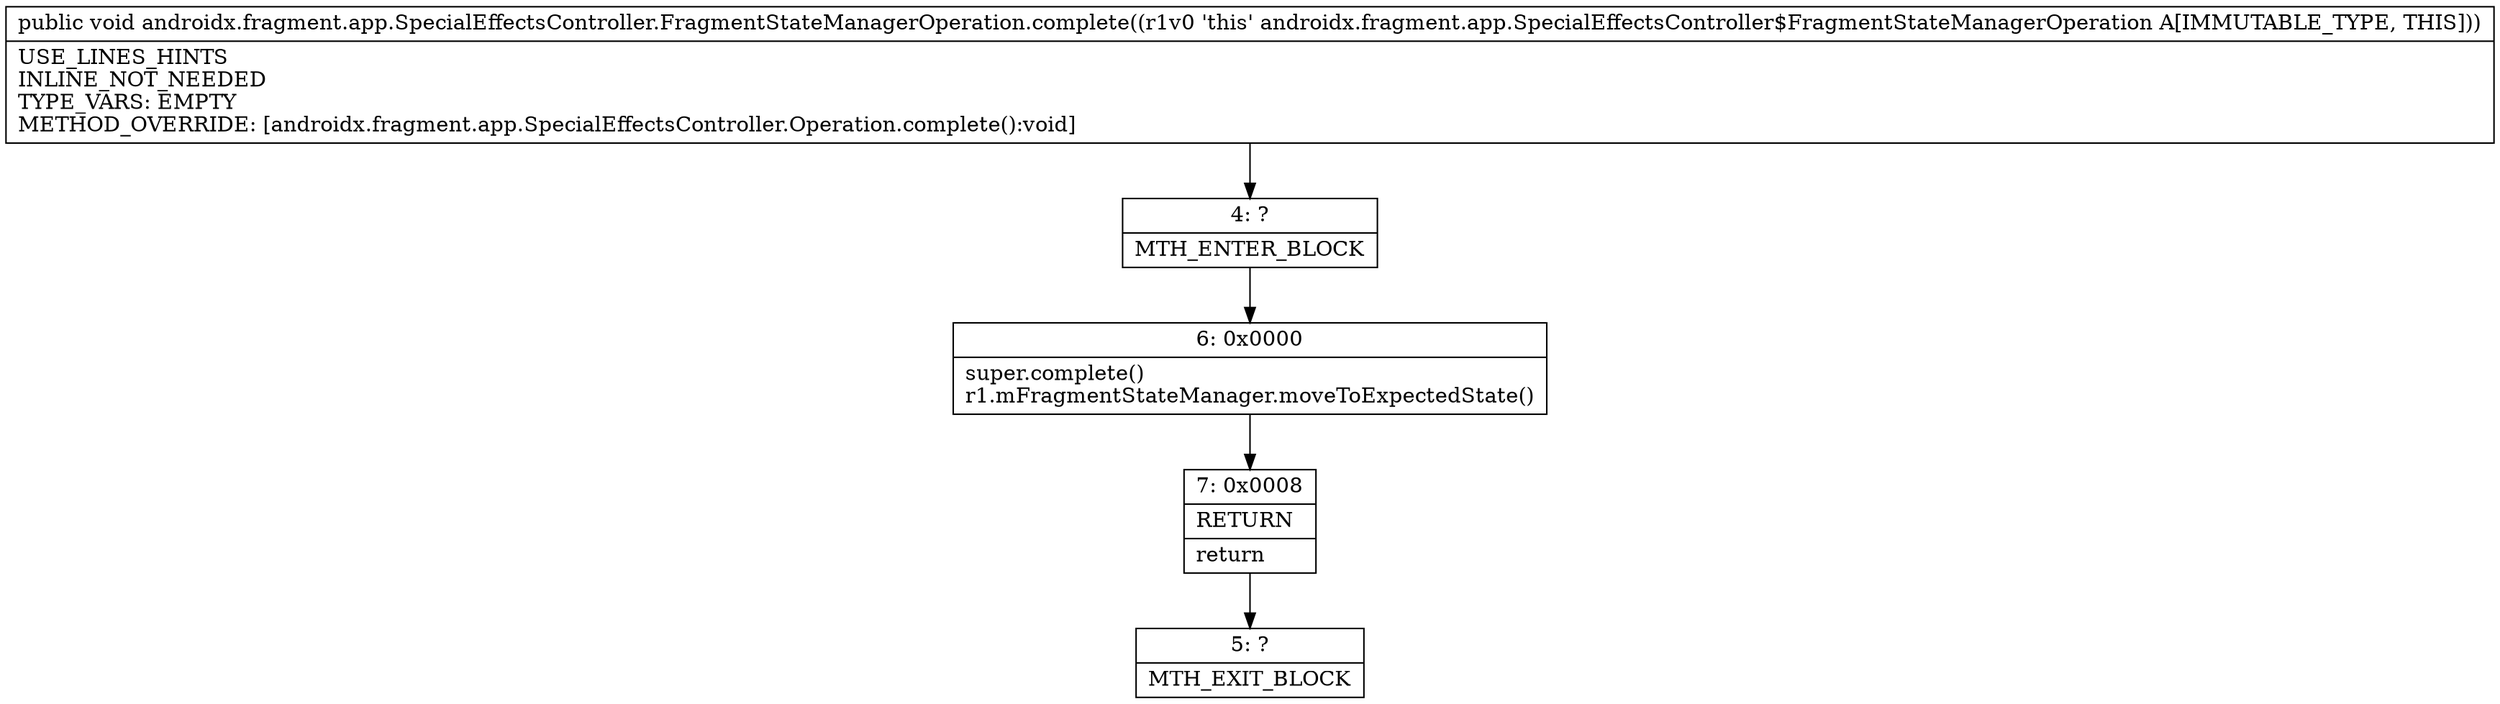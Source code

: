digraph "CFG forandroidx.fragment.app.SpecialEffectsController.FragmentStateManagerOperation.complete()V" {
Node_4 [shape=record,label="{4\:\ ?|MTH_ENTER_BLOCK\l}"];
Node_6 [shape=record,label="{6\:\ 0x0000|super.complete()\lr1.mFragmentStateManager.moveToExpectedState()\l}"];
Node_7 [shape=record,label="{7\:\ 0x0008|RETURN\l|return\l}"];
Node_5 [shape=record,label="{5\:\ ?|MTH_EXIT_BLOCK\l}"];
MethodNode[shape=record,label="{public void androidx.fragment.app.SpecialEffectsController.FragmentStateManagerOperation.complete((r1v0 'this' androidx.fragment.app.SpecialEffectsController$FragmentStateManagerOperation A[IMMUTABLE_TYPE, THIS]))  | USE_LINES_HINTS\lINLINE_NOT_NEEDED\lTYPE_VARS: EMPTY\lMETHOD_OVERRIDE: [androidx.fragment.app.SpecialEffectsController.Operation.complete():void]\l}"];
MethodNode -> Node_4;Node_4 -> Node_6;
Node_6 -> Node_7;
Node_7 -> Node_5;
}

